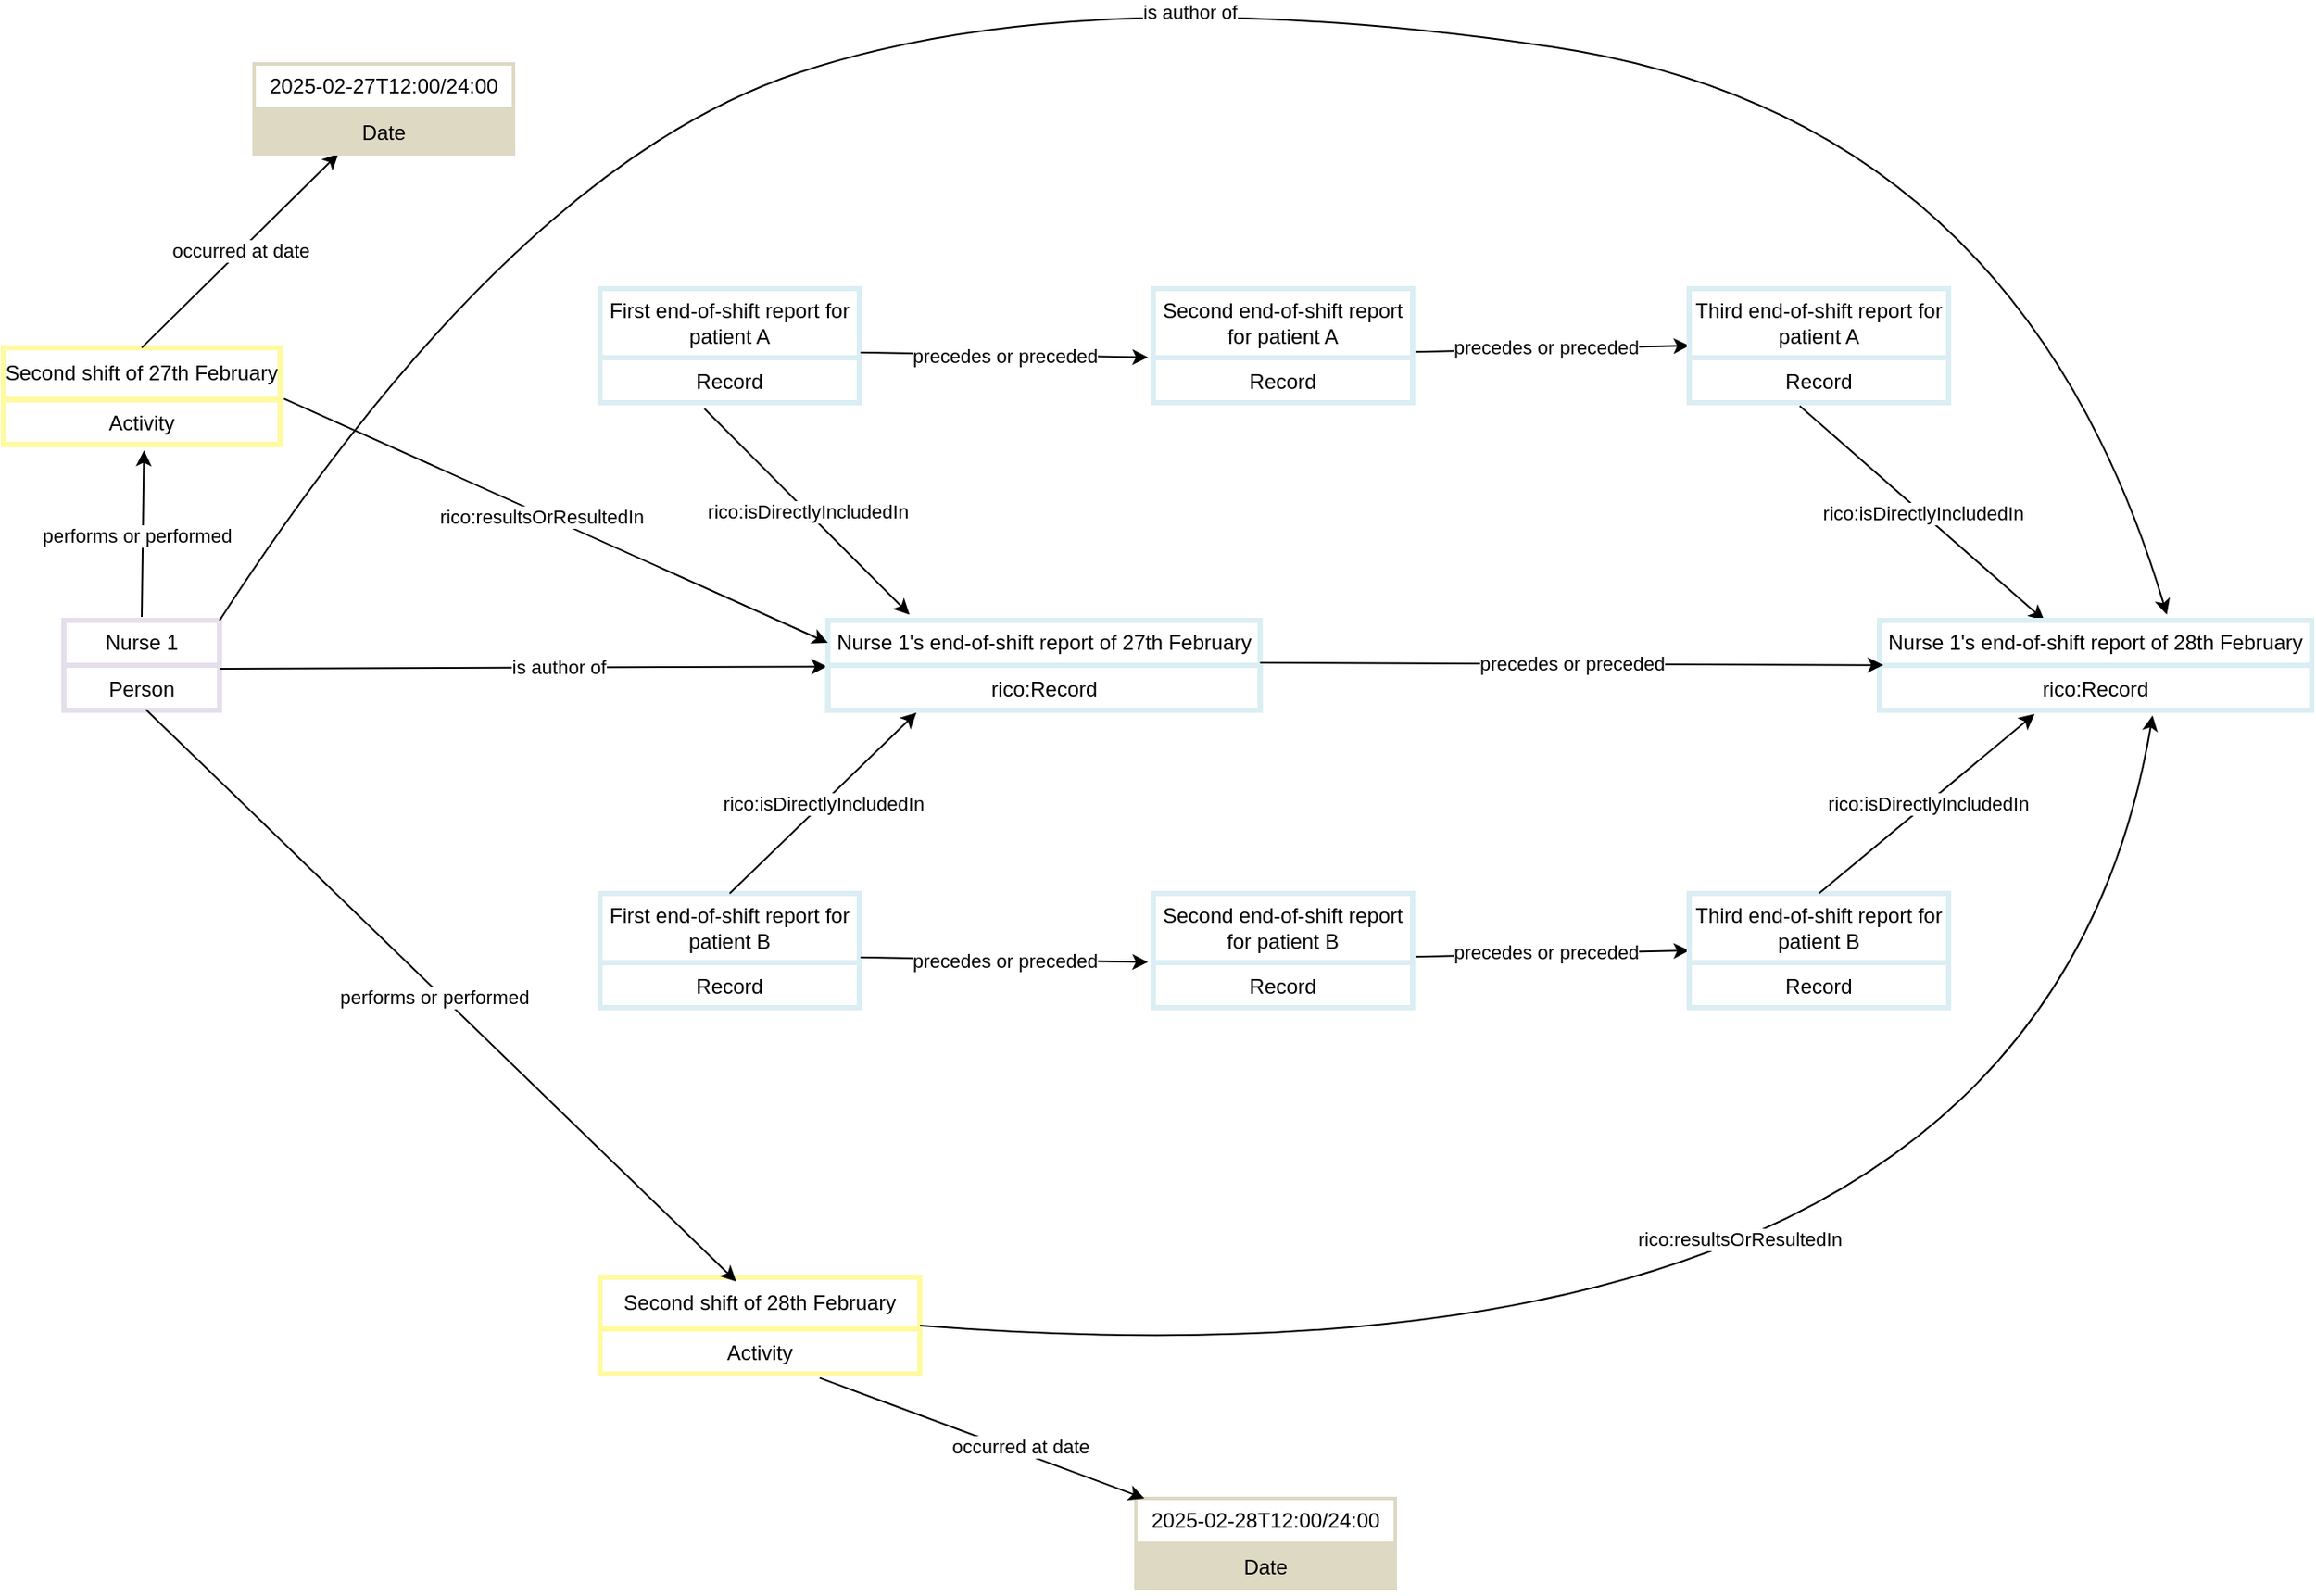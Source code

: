 <mxfile version="26.0.16">
  <diagram name="Page-1" id="3I6mRa5P5nZsIQNZ7VRq">
    <mxGraphModel dx="1727" dy="1028" grid="1" gridSize="10" guides="1" tooltips="1" connect="1" arrows="1" fold="1" page="1" pageScale="1" pageWidth="4681" pageHeight="3300" math="0" shadow="0">
      <root>
        <mxCell id="0" />
        <mxCell id="1" parent="0" />
        <mxCell id="i-SSKv4laA4iEFBlzxF1-1" value="First end-of-shift report for patient A" style="swimlane;fontStyle=0;childLayout=stackLayout;horizontal=1;startSize=40;strokeColor=#DAEEF3;strokeWidth=3;fillColor=none;horizontalStack=0;resizeParent=1;resizeParentMax=0;resizeLast=0;collapsible=1;marginBottom=0;whiteSpace=wrap;html=1;labelPadding=0;" parent="1" vertex="1">
          <mxGeometry x="530" y="340" width="150" height="66" as="geometry" />
        </mxCell>
        <mxCell id="i-SSKv4laA4iEFBlzxF1-2" value="Record" style="text;strokeColor=#DAEEF3;strokeWidth=3;fillColor=none;align=center;verticalAlign=top;spacingLeft=4;spacingRight=4;overflow=hidden;rotatable=0;points=[[0,0.5],[1,0.5]];portConstraint=eastwest;whiteSpace=wrap;html=1;" parent="i-SSKv4laA4iEFBlzxF1-1" vertex="1">
          <mxGeometry y="40" width="150" height="26" as="geometry" />
        </mxCell>
        <mxCell id="i-SSKv4laA4iEFBlzxF1-3" value="" style="endArrow=classic;html=1;rounded=0;entryX=-0.02;entryY=-0.01;entryDx=0;entryDy=0;entryPerimeter=0;exitX=1.005;exitY=0.56;exitDx=0;exitDy=0;exitPerimeter=0;" parent="1" source="i-SSKv4laA4iEFBlzxF1-1" target="urL7mEImCn63v73o6za4-3" edge="1">
          <mxGeometry relative="1" as="geometry">
            <mxPoint x="750" y="375.5" as="sourcePoint" />
            <mxPoint x="930" y="376" as="targetPoint" />
          </mxGeometry>
        </mxCell>
        <mxCell id="i-SSKv4laA4iEFBlzxF1-4" value="precedes or preceded" style="edgeLabel;resizable=0;html=1;;align=center;verticalAlign=middle;" parent="i-SSKv4laA4iEFBlzxF1-3" connectable="0" vertex="1">
          <mxGeometry relative="1" as="geometry" />
        </mxCell>
        <mxCell id="i-SSKv4laA4iEFBlzxF1-9" value="" style="endArrow=classic;html=1;rounded=0;entryX=0;entryY=0.5;entryDx=0;entryDy=0;exitX=1.012;exitY=-0.13;exitDx=0;exitDy=0;exitPerimeter=0;entryPerimeter=0;" parent="1" source="urL7mEImCn63v73o6za4-3" target="urL7mEImCn63v73o6za4-4" edge="1">
          <mxGeometry relative="1" as="geometry">
            <mxPoint x="1080" y="375.5" as="sourcePoint" />
            <mxPoint x="1251.82" y="376.988" as="targetPoint" />
          </mxGeometry>
        </mxCell>
        <mxCell id="i-SSKv4laA4iEFBlzxF1-10" value="precedes or preceded" style="edgeLabel;resizable=0;html=1;;align=center;verticalAlign=middle;" parent="i-SSKv4laA4iEFBlzxF1-9" connectable="0" vertex="1">
          <mxGeometry relative="1" as="geometry">
            <mxPoint x="-4" y="-1" as="offset" />
          </mxGeometry>
        </mxCell>
        <mxCell id="urL7mEImCn63v73o6za4-2" value="Second end-of-shift report for patient A" style="swimlane;fontStyle=0;childLayout=stackLayout;horizontal=1;startSize=40;strokeColor=#DAEEF3;strokeWidth=3;fillColor=none;horizontalStack=0;resizeParent=1;resizeParentMax=0;resizeLast=0;collapsible=1;marginBottom=0;whiteSpace=wrap;html=1;labelPadding=0;" parent="1" vertex="1">
          <mxGeometry x="850" y="340" width="150" height="66" as="geometry" />
        </mxCell>
        <mxCell id="urL7mEImCn63v73o6za4-3" value="Record" style="text;strokeColor=#DAEEF3;strokeWidth=3;fillColor=none;align=center;verticalAlign=top;spacingLeft=4;spacingRight=4;overflow=hidden;rotatable=0;points=[[0,0.5],[1,0.5]];portConstraint=eastwest;whiteSpace=wrap;html=1;" parent="urL7mEImCn63v73o6za4-2" vertex="1">
          <mxGeometry y="40" width="150" height="26" as="geometry" />
        </mxCell>
        <mxCell id="urL7mEImCn63v73o6za4-4" value="Third end-of-shift report for patient A" style="swimlane;fontStyle=0;childLayout=stackLayout;horizontal=1;startSize=40;strokeColor=#DAEEF3;strokeWidth=3;fillColor=none;horizontalStack=0;resizeParent=1;resizeParentMax=0;resizeLast=0;collapsible=1;marginBottom=0;whiteSpace=wrap;html=1;labelPadding=0;" parent="1" vertex="1">
          <mxGeometry x="1160" y="340" width="150" height="66" as="geometry" />
        </mxCell>
        <mxCell id="urL7mEImCn63v73o6za4-5" value="Record" style="text;strokeColor=#DAEEF3;strokeWidth=3;fillColor=none;align=center;verticalAlign=top;spacingLeft=4;spacingRight=4;overflow=hidden;rotatable=0;points=[[0,0.5],[1,0.5]];portConstraint=eastwest;whiteSpace=wrap;html=1;" parent="urL7mEImCn63v73o6za4-4" vertex="1">
          <mxGeometry y="40" width="150" height="26" as="geometry" />
        </mxCell>
        <mxCell id="urL7mEImCn63v73o6za4-7" value="Second shift of 27th February" style="swimlane;fontStyle=0;childLayout=stackLayout;horizontal=1;startSize=30;strokeColor=#FFFAA0;strokeWidth=3;fillColor=none;horizontalStack=0;resizeParent=1;resizeParentMax=0;resizeLast=0;collapsible=1;marginBottom=0;whiteSpace=wrap;html=1;" parent="1" vertex="1">
          <mxGeometry x="185" y="374.2" width="160" height="56" as="geometry" />
        </mxCell>
        <mxCell id="urL7mEImCn63v73o6za4-8" value="Activity" style="text;strokeColor=#FFFAA0;strokeWidth=3;fillColor=none;align=center;verticalAlign=top;spacingLeft=4;spacingRight=4;overflow=hidden;rotatable=0;points=[[0,0.5],[1,0.5]];portConstraint=eastwest;whiteSpace=wrap;html=1;" parent="urL7mEImCn63v73o6za4-7" vertex="1">
          <mxGeometry y="30" width="160" height="26" as="geometry" />
        </mxCell>
        <mxCell id="urL7mEImCn63v73o6za4-15" value="Nurse 1" style="swimlane;fontStyle=0;childLayout=stackLayout;horizontal=1;startSize=26;strokeColor=#E5DFEC;strokeWidth=3;fillColor=none;horizontalStack=0;resizeParent=1;resizeParentMax=0;resizeLast=0;collapsible=1;marginBottom=0;whiteSpace=wrap;html=1;" parent="1" vertex="1">
          <mxGeometry x="220" y="532" width="90" height="52" as="geometry" />
        </mxCell>
        <mxCell id="urL7mEImCn63v73o6za4-16" value="Person" style="text;strokeColor=#E5DFEC;strokeWidth=3;fillColor=none;align=center;verticalAlign=top;spacingLeft=4;spacingRight=4;overflow=hidden;rotatable=0;points=[[0,0.5],[1,0.5]];portConstraint=eastwest;whiteSpace=wrap;html=1;" parent="urL7mEImCn63v73o6za4-15" vertex="1">
          <mxGeometry y="26" width="90" height="26" as="geometry" />
        </mxCell>
        <mxCell id="urL7mEImCn63v73o6za4-27" value="Second shift of 28th February" style="swimlane;fontStyle=0;childLayout=stackLayout;horizontal=1;startSize=30;strokeColor=#FFFAA0;strokeWidth=3;fillColor=none;horizontalStack=0;resizeParent=1;resizeParentMax=0;resizeLast=0;collapsible=1;marginBottom=0;whiteSpace=wrap;html=1;" parent="1" vertex="1">
          <mxGeometry x="530" y="912" width="185" height="56" as="geometry" />
        </mxCell>
        <mxCell id="urL7mEImCn63v73o6za4-28" value="Activity" style="text;strokeColor=#FFFAA0;strokeWidth=3;fillColor=none;align=center;verticalAlign=top;spacingLeft=4;spacingRight=4;overflow=hidden;rotatable=0;points=[[0,0.5],[1,0.5]];portConstraint=eastwest;whiteSpace=wrap;html=1;" parent="urL7mEImCn63v73o6za4-27" vertex="1">
          <mxGeometry y="30" width="185" height="26" as="geometry" />
        </mxCell>
        <mxCell id="urL7mEImCn63v73o6za4-29" value="" style="endArrow=classic;html=1;rounded=0;curved=0;entryX=0.508;entryY=1.133;entryDx=0;entryDy=0;entryPerimeter=0;" parent="1" target="urL7mEImCn63v73o6za4-8" edge="1">
          <mxGeometry relative="1" as="geometry">
            <mxPoint x="265" y="530" as="sourcePoint" />
            <mxPoint x="264.76" y="405.996" as="targetPoint" />
            <Array as="points" />
          </mxGeometry>
        </mxCell>
        <mxCell id="urL7mEImCn63v73o6za4-30" value="performs or performed" style="edgeLabel;resizable=0;html=1;;align=center;verticalAlign=middle;" parent="urL7mEImCn63v73o6za4-29" connectable="0" vertex="1">
          <mxGeometry relative="1" as="geometry">
            <mxPoint x="-4" y="1" as="offset" />
          </mxGeometry>
        </mxCell>
        <mxCell id="urL7mEImCn63v73o6za4-42" value="" style="endArrow=classic;html=1;rounded=0;exitX=0.5;exitY=0;exitDx=0;exitDy=0;jumpStyle=gap;" parent="1" source="urL7mEImCn63v73o6za4-7" target="urL7mEImCn63v73o6za4-44" edge="1">
          <mxGeometry relative="1" as="geometry">
            <mxPoint x="325" y="400" as="sourcePoint" />
            <mxPoint x="350" y="60" as="targetPoint" />
          </mxGeometry>
        </mxCell>
        <mxCell id="urL7mEImCn63v73o6za4-43" value="occurred at date" style="edgeLabel;resizable=0;html=1;;align=center;verticalAlign=middle;" parent="urL7mEImCn63v73o6za4-42" connectable="0" vertex="1">
          <mxGeometry relative="1" as="geometry" />
        </mxCell>
        <mxCell id="urL7mEImCn63v73o6za4-44" value="2025-02-27T12:00/24:00" style="swimlane;fontStyle=0;childLayout=stackLayout;horizontal=1;startSize=26;strokeColor=#DDD9C3;strokeWidth=2;fillColor=none;horizontalStack=0;resizeParent=1;resizeParentMax=0;resizeLast=0;collapsible=1;marginBottom=0;whiteSpace=wrap;html=1;" parent="1" vertex="1">
          <mxGeometry x="330" y="210" width="150" height="52" as="geometry" />
        </mxCell>
        <mxCell id="urL7mEImCn63v73o6za4-45" value="Date" style="text;strokeColor=#DDD9C3;strokeWidth=2;fillColor=#DDD9C3;align=center;verticalAlign=top;spacingLeft=4;spacingRight=4;overflow=hidden;rotatable=0;points=[[0,0.5],[1,0.5]];portConstraint=eastwest;whiteSpace=wrap;html=1;" parent="urL7mEImCn63v73o6za4-44" vertex="1">
          <mxGeometry y="26" width="150" height="26" as="geometry" />
        </mxCell>
        <mxCell id="urL7mEImCn63v73o6za4-51" value="2025-02-28T12:00/24:00" style="swimlane;fontStyle=0;childLayout=stackLayout;horizontal=1;startSize=26;strokeColor=#DDD9C3;strokeWidth=2;fillColor=none;horizontalStack=0;resizeParent=1;resizeParentMax=0;resizeLast=0;collapsible=1;marginBottom=0;whiteSpace=wrap;html=1;" parent="1" vertex="1">
          <mxGeometry x="840" y="1040" width="150" height="52" as="geometry" />
        </mxCell>
        <mxCell id="urL7mEImCn63v73o6za4-52" value="Date" style="text;strokeColor=#DDD9C3;strokeWidth=2;fillColor=#DDD9C3;align=center;verticalAlign=top;spacingLeft=4;spacingRight=4;overflow=hidden;rotatable=0;points=[[0,0.5],[1,0.5]];portConstraint=eastwest;whiteSpace=wrap;html=1;" parent="urL7mEImCn63v73o6za4-51" vertex="1">
          <mxGeometry y="26" width="150" height="26" as="geometry" />
        </mxCell>
        <mxCell id="urL7mEImCn63v73o6za4-53" value="" style="endArrow=classic;html=1;rounded=0;exitX=0.687;exitY=1.09;exitDx=0;exitDy=0;exitPerimeter=0;" parent="1" source="urL7mEImCn63v73o6za4-28" target="urL7mEImCn63v73o6za4-51" edge="1">
          <mxGeometry relative="1" as="geometry">
            <mxPoint x="1300" y="284" as="sourcePoint" />
            <mxPoint x="1412.59" y="320" as="targetPoint" />
          </mxGeometry>
        </mxCell>
        <mxCell id="urL7mEImCn63v73o6za4-54" value="occurred at date" style="edgeLabel;resizable=0;html=1;;align=center;verticalAlign=middle;" parent="urL7mEImCn63v73o6za4-53" connectable="0" vertex="1">
          <mxGeometry relative="1" as="geometry">
            <mxPoint x="22" y="5" as="offset" />
          </mxGeometry>
        </mxCell>
        <mxCell id="Es2_opscNRU2sayT-MfM-1" value="First end-of-shift report for patient B" style="swimlane;fontStyle=0;childLayout=stackLayout;horizontal=1;startSize=40;strokeColor=#DAEEF3;strokeWidth=3;fillColor=none;horizontalStack=0;resizeParent=1;resizeParentMax=0;resizeLast=0;collapsible=1;marginBottom=0;whiteSpace=wrap;html=1;labelPadding=0;" vertex="1" parent="1">
          <mxGeometry x="530" y="690" width="150" height="66" as="geometry" />
        </mxCell>
        <mxCell id="Es2_opscNRU2sayT-MfM-2" value="Record" style="text;strokeColor=#DAEEF3;strokeWidth=3;fillColor=none;align=center;verticalAlign=top;spacingLeft=4;spacingRight=4;overflow=hidden;rotatable=0;points=[[0,0.5],[1,0.5]];portConstraint=eastwest;whiteSpace=wrap;html=1;" vertex="1" parent="Es2_opscNRU2sayT-MfM-1">
          <mxGeometry y="40" width="150" height="26" as="geometry" />
        </mxCell>
        <mxCell id="Es2_opscNRU2sayT-MfM-3" value="" style="endArrow=classic;html=1;rounded=0;entryX=-0.02;entryY=-0.01;entryDx=0;entryDy=0;entryPerimeter=0;exitX=1.005;exitY=0.56;exitDx=0;exitDy=0;exitPerimeter=0;" edge="1" source="Es2_opscNRU2sayT-MfM-1" target="Es2_opscNRU2sayT-MfM-8" parent="1">
          <mxGeometry relative="1" as="geometry">
            <mxPoint x="750" y="725.5" as="sourcePoint" />
            <mxPoint x="930" y="726" as="targetPoint" />
          </mxGeometry>
        </mxCell>
        <mxCell id="Es2_opscNRU2sayT-MfM-4" value="precedes or preceded" style="edgeLabel;resizable=0;html=1;;align=center;verticalAlign=middle;" connectable="0" vertex="1" parent="Es2_opscNRU2sayT-MfM-3">
          <mxGeometry relative="1" as="geometry" />
        </mxCell>
        <mxCell id="Es2_opscNRU2sayT-MfM-5" value="" style="endArrow=classic;html=1;rounded=0;entryX=0;entryY=0.5;entryDx=0;entryDy=0;exitX=1.012;exitY=-0.13;exitDx=0;exitDy=0;exitPerimeter=0;entryPerimeter=0;" edge="1" source="Es2_opscNRU2sayT-MfM-8" target="Es2_opscNRU2sayT-MfM-9" parent="1">
          <mxGeometry relative="1" as="geometry">
            <mxPoint x="1080" y="725.5" as="sourcePoint" />
            <mxPoint x="1251.82" y="726.988" as="targetPoint" />
          </mxGeometry>
        </mxCell>
        <mxCell id="Es2_opscNRU2sayT-MfM-6" value="precedes or preceded" style="edgeLabel;resizable=0;html=1;;align=center;verticalAlign=middle;" connectable="0" vertex="1" parent="Es2_opscNRU2sayT-MfM-5">
          <mxGeometry relative="1" as="geometry">
            <mxPoint x="-4" y="-1" as="offset" />
          </mxGeometry>
        </mxCell>
        <mxCell id="Es2_opscNRU2sayT-MfM-7" value="Second end-of-shift report for patient B" style="swimlane;fontStyle=0;childLayout=stackLayout;horizontal=1;startSize=40;strokeColor=#DAEEF3;strokeWidth=3;fillColor=none;horizontalStack=0;resizeParent=1;resizeParentMax=0;resizeLast=0;collapsible=1;marginBottom=0;whiteSpace=wrap;html=1;labelPadding=0;" vertex="1" parent="1">
          <mxGeometry x="850" y="690" width="150" height="66" as="geometry" />
        </mxCell>
        <mxCell id="Es2_opscNRU2sayT-MfM-8" value="Record" style="text;strokeColor=#DAEEF3;strokeWidth=3;fillColor=none;align=center;verticalAlign=top;spacingLeft=4;spacingRight=4;overflow=hidden;rotatable=0;points=[[0,0.5],[1,0.5]];portConstraint=eastwest;whiteSpace=wrap;html=1;" vertex="1" parent="Es2_opscNRU2sayT-MfM-7">
          <mxGeometry y="40" width="150" height="26" as="geometry" />
        </mxCell>
        <mxCell id="Es2_opscNRU2sayT-MfM-9" value="Third end-of-shift report for patient B" style="swimlane;fontStyle=0;childLayout=stackLayout;horizontal=1;startSize=40;strokeColor=#DAEEF3;strokeWidth=3;fillColor=none;horizontalStack=0;resizeParent=1;resizeParentMax=0;resizeLast=0;collapsible=1;marginBottom=0;whiteSpace=wrap;html=1;labelPadding=0;" vertex="1" parent="1">
          <mxGeometry x="1160" y="690" width="150" height="66" as="geometry" />
        </mxCell>
        <mxCell id="Es2_opscNRU2sayT-MfM-10" value="Record" style="text;strokeColor=#DAEEF3;strokeWidth=3;fillColor=none;align=center;verticalAlign=top;spacingLeft=4;spacingRight=4;overflow=hidden;rotatable=0;points=[[0,0.5],[1,0.5]];portConstraint=eastwest;whiteSpace=wrap;html=1;" vertex="1" parent="Es2_opscNRU2sayT-MfM-9">
          <mxGeometry y="40" width="150" height="26" as="geometry" />
        </mxCell>
        <mxCell id="Es2_opscNRU2sayT-MfM-14" value="" style="endArrow=classic;html=1;rounded=0;entryX=-0.002;entryY=0.026;entryDx=0;entryDy=0;exitX=1;exitY=0.077;exitDx=0;exitDy=0;exitPerimeter=0;entryPerimeter=0;" edge="1" parent="1" source="urL7mEImCn63v73o6za4-16" target="Es2_opscNRU2sayT-MfM-19">
          <mxGeometry relative="1" as="geometry">
            <mxPoint x="210.0" y="532" as="sourcePoint" />
            <mxPoint x="585.41" y="680" as="targetPoint" />
          </mxGeometry>
        </mxCell>
        <mxCell id="Es2_opscNRU2sayT-MfM-15" value="is author of" style="edgeLabel;resizable=0;html=1;;align=center;verticalAlign=middle;" connectable="0" vertex="1" parent="Es2_opscNRU2sayT-MfM-14">
          <mxGeometry relative="1" as="geometry">
            <mxPoint x="20" y="-1" as="offset" />
          </mxGeometry>
        </mxCell>
        <mxCell id="Es2_opscNRU2sayT-MfM-18" value="Nurse 1&#39;s end-of-shift report of 27th February" style="swimlane;fontStyle=0;childLayout=stackLayout;horizontal=1;startSize=26;strokeColor=#DAEEF3;strokeWidth=3;fillColor=none;horizontalStack=0;resizeParent=1;resizeParentMax=0;resizeLast=0;collapsible=1;marginBottom=0;whiteSpace=wrap;html=1;" vertex="1" parent="1">
          <mxGeometry x="661.81" y="532" width="250" height="52" as="geometry" />
        </mxCell>
        <mxCell id="Es2_opscNRU2sayT-MfM-19" value="rico:Record" style="text;strokeColor=#DAEEF3;strokeWidth=3;fillColor=none;align=center;verticalAlign=top;spacingLeft=4;spacingRight=4;overflow=hidden;rotatable=0;points=[[0,0.5],[1,0.5]];portConstraint=eastwest;whiteSpace=wrap;html=1;" vertex="1" parent="Es2_opscNRU2sayT-MfM-18">
          <mxGeometry y="26" width="250" height="26" as="geometry" />
        </mxCell>
        <mxCell id="Es2_opscNRU2sayT-MfM-20" value="" style="endArrow=classic;html=1;rounded=0;entryX=0.189;entryY=-0.064;entryDx=0;entryDy=0;entryPerimeter=0;exitX=0.403;exitY=1.135;exitDx=0;exitDy=0;exitPerimeter=0;" edge="1" parent="1" source="i-SSKv4laA4iEFBlzxF1-2" target="Es2_opscNRU2sayT-MfM-18">
          <mxGeometry relative="1" as="geometry">
            <mxPoint x="610" y="440" as="sourcePoint" />
            <mxPoint x="850" y="620" as="targetPoint" />
          </mxGeometry>
        </mxCell>
        <mxCell id="Es2_opscNRU2sayT-MfM-21" value="rico:isDirectlyIncludedIn" style="edgeLabel;resizable=0;html=1;;align=center;verticalAlign=middle;" connectable="0" vertex="1" parent="Es2_opscNRU2sayT-MfM-20">
          <mxGeometry relative="1" as="geometry" />
        </mxCell>
        <mxCell id="Es2_opscNRU2sayT-MfM-22" value="" style="endArrow=classic;html=1;rounded=0;exitX=0.5;exitY=0;exitDx=0;exitDy=0;entryX=0.205;entryY=1.051;entryDx=0;entryDy=0;entryPerimeter=0;" edge="1" parent="1" source="Es2_opscNRU2sayT-MfM-1" target="Es2_opscNRU2sayT-MfM-19">
          <mxGeometry relative="1" as="geometry">
            <mxPoint x="620" y="620" as="sourcePoint" />
            <mxPoint x="820" y="709" as="targetPoint" />
          </mxGeometry>
        </mxCell>
        <mxCell id="Es2_opscNRU2sayT-MfM-23" value="rico:isDirectlyIncludedIn" style="edgeLabel;resizable=0;html=1;;align=center;verticalAlign=middle;" connectable="0" vertex="1" parent="Es2_opscNRU2sayT-MfM-22">
          <mxGeometry relative="1" as="geometry" />
        </mxCell>
        <mxCell id="Es2_opscNRU2sayT-MfM-24" value="" style="endArrow=classic;html=1;rounded=0;exitX=0.426;exitY=1.071;exitDx=0;exitDy=0;exitPerimeter=0;" edge="1" parent="1" source="urL7mEImCn63v73o6za4-5" target="Es2_opscNRU2sayT-MfM-36">
          <mxGeometry relative="1" as="geometry">
            <mxPoint x="620" y="450" as="sourcePoint" />
            <mxPoint x="950" y="520" as="targetPoint" />
          </mxGeometry>
        </mxCell>
        <mxCell id="Es2_opscNRU2sayT-MfM-25" value="rico:isDirectlyIncludedIn" style="edgeLabel;resizable=0;html=1;;align=center;verticalAlign=middle;" connectable="0" vertex="1" parent="Es2_opscNRU2sayT-MfM-24">
          <mxGeometry relative="1" as="geometry" />
        </mxCell>
        <mxCell id="Es2_opscNRU2sayT-MfM-26" value="" style="endArrow=classic;html=1;rounded=0;entryX=0.359;entryY=1.083;entryDx=0;entryDy=0;entryPerimeter=0;exitX=0.5;exitY=0;exitDx=0;exitDy=0;" edge="1" parent="1" source="Es2_opscNRU2sayT-MfM-9" target="Es2_opscNRU2sayT-MfM-37">
          <mxGeometry relative="1" as="geometry">
            <mxPoint x="1229" y="444" as="sourcePoint" />
            <mxPoint x="970" y="540" as="targetPoint" />
          </mxGeometry>
        </mxCell>
        <mxCell id="Es2_opscNRU2sayT-MfM-27" value="rico:isDirectlyIncludedIn" style="edgeLabel;resizable=0;html=1;;align=center;verticalAlign=middle;" connectable="0" vertex="1" parent="Es2_opscNRU2sayT-MfM-26">
          <mxGeometry relative="1" as="geometry" />
        </mxCell>
        <mxCell id="Es2_opscNRU2sayT-MfM-31" value="" style="endArrow=classic;html=1;rounded=0;entryX=0;entryY=0.25;entryDx=0;entryDy=0;exitX=1.014;exitY=-0.021;exitDx=0;exitDy=0;exitPerimeter=0;jumpStyle=gap;" edge="1" parent="1" source="urL7mEImCn63v73o6za4-8" target="Es2_opscNRU2sayT-MfM-18">
          <mxGeometry relative="1" as="geometry">
            <mxPoint x="370" y="400" as="sourcePoint" />
            <mxPoint x="590" y="656" as="targetPoint" />
          </mxGeometry>
        </mxCell>
        <mxCell id="Es2_opscNRU2sayT-MfM-32" value="rico:resultsOrResultedIn" style="edgeLabel;resizable=0;html=1;;align=center;verticalAlign=middle;" connectable="0" vertex="1" parent="Es2_opscNRU2sayT-MfM-31">
          <mxGeometry relative="1" as="geometry">
            <mxPoint x="-9" y="-3" as="offset" />
          </mxGeometry>
        </mxCell>
        <mxCell id="Es2_opscNRU2sayT-MfM-33" value="" style="endArrow=classic;html=1;rounded=0;curved=0;entryX=0.426;entryY=0.045;entryDx=0;entryDy=0;entryPerimeter=0;exitX=0.527;exitY=0.984;exitDx=0;exitDy=0;exitPerimeter=0;" edge="1" parent="1" source="urL7mEImCn63v73o6za4-16" target="urL7mEImCn63v73o6za4-27">
          <mxGeometry relative="1" as="geometry">
            <mxPoint x="240" y="754.15" as="sourcePoint" />
            <mxPoint x="240.92" y="660" as="targetPoint" />
            <Array as="points" />
          </mxGeometry>
        </mxCell>
        <mxCell id="Es2_opscNRU2sayT-MfM-34" value="performs or performed" style="edgeLabel;resizable=0;html=1;;align=center;verticalAlign=middle;" connectable="0" vertex="1" parent="Es2_opscNRU2sayT-MfM-33">
          <mxGeometry relative="1" as="geometry">
            <mxPoint x="-4" y="1" as="offset" />
          </mxGeometry>
        </mxCell>
        <mxCell id="Es2_opscNRU2sayT-MfM-36" value="Nurse 1&#39;s end-of-shift report of 28th February" style="swimlane;fontStyle=0;childLayout=stackLayout;horizontal=1;startSize=26;strokeColor=#DAEEF3;strokeWidth=3;fillColor=none;horizontalStack=0;resizeParent=1;resizeParentMax=0;resizeLast=0;collapsible=1;marginBottom=0;whiteSpace=wrap;html=1;" vertex="1" parent="1">
          <mxGeometry x="1270" y="532" width="250" height="52" as="geometry" />
        </mxCell>
        <mxCell id="Es2_opscNRU2sayT-MfM-37" value="rico:Record" style="text;strokeColor=#DAEEF3;strokeWidth=3;fillColor=none;align=center;verticalAlign=top;spacingLeft=4;spacingRight=4;overflow=hidden;rotatable=0;points=[[0,0.5],[1,0.5]];portConstraint=eastwest;whiteSpace=wrap;html=1;" vertex="1" parent="Es2_opscNRU2sayT-MfM-36">
          <mxGeometry y="26" width="250" height="26" as="geometry" />
        </mxCell>
        <mxCell id="Es2_opscNRU2sayT-MfM-38" value="" style="endArrow=classic;html=1;rounded=0;exitX=1;exitY=0.5;exitDx=0;exitDy=0;jumpStyle=gap;curved=1;entryX=0.632;entryY=1.115;entryDx=0;entryDy=0;entryPerimeter=0;" edge="1" parent="1" source="urL7mEImCn63v73o6za4-27" target="Es2_opscNRU2sayT-MfM-37">
          <mxGeometry relative="1" as="geometry">
            <mxPoint x="790" y="869.5" as="sourcePoint" />
            <mxPoint x="1490" y="650" as="targetPoint" />
            <Array as="points">
              <mxPoint x="1360" y="990" />
            </Array>
          </mxGeometry>
        </mxCell>
        <mxCell id="Es2_opscNRU2sayT-MfM-39" value="rico:resultsOrResultedIn" style="edgeLabel;resizable=0;html=1;;align=center;verticalAlign=middle;" connectable="0" vertex="1" parent="Es2_opscNRU2sayT-MfM-38">
          <mxGeometry relative="1" as="geometry">
            <mxPoint x="-53" y="-91" as="offset" />
          </mxGeometry>
        </mxCell>
        <mxCell id="Es2_opscNRU2sayT-MfM-40" value="" style="endArrow=classic;html=1;rounded=0;entryX=0.009;entryY=-0.006;entryDx=0;entryDy=0;entryPerimeter=0;exitX=1.005;exitY=0.56;exitDx=0;exitDy=0;exitPerimeter=0;" edge="1" parent="1" target="Es2_opscNRU2sayT-MfM-37">
          <mxGeometry relative="1" as="geometry">
            <mxPoint x="911.81" y="556.5" as="sourcePoint" />
            <mxPoint x="1077.81" y="559.5" as="targetPoint" />
          </mxGeometry>
        </mxCell>
        <mxCell id="Es2_opscNRU2sayT-MfM-41" value="precedes or preceded" style="edgeLabel;resizable=0;html=1;;align=center;verticalAlign=middle;" connectable="0" vertex="1" parent="Es2_opscNRU2sayT-MfM-40">
          <mxGeometry relative="1" as="geometry" />
        </mxCell>
        <mxCell id="Es2_opscNRU2sayT-MfM-42" value="" style="endArrow=classic;html=1;rounded=0;exitX=1;exitY=0;exitDx=0;exitDy=0;curved=1;entryX=0.665;entryY=-0.064;entryDx=0;entryDy=0;entryPerimeter=0;" edge="1" parent="1" source="urL7mEImCn63v73o6za4-15" target="Es2_opscNRU2sayT-MfM-36">
          <mxGeometry relative="1" as="geometry">
            <mxPoint x="320" y="570" as="sourcePoint" />
            <mxPoint x="1420" y="380" as="targetPoint" />
            <Array as="points">
              <mxPoint x="480" y="270" />
              <mxPoint x="810" y="160" />
              <mxPoint x="1350" y="240" />
            </Array>
          </mxGeometry>
        </mxCell>
        <mxCell id="Es2_opscNRU2sayT-MfM-43" value="is author of" style="edgeLabel;resizable=0;html=1;;align=center;verticalAlign=middle;" connectable="0" vertex="1" parent="Es2_opscNRU2sayT-MfM-42">
          <mxGeometry relative="1" as="geometry">
            <mxPoint x="-32" y="6" as="offset" />
          </mxGeometry>
        </mxCell>
      </root>
    </mxGraphModel>
  </diagram>
</mxfile>
